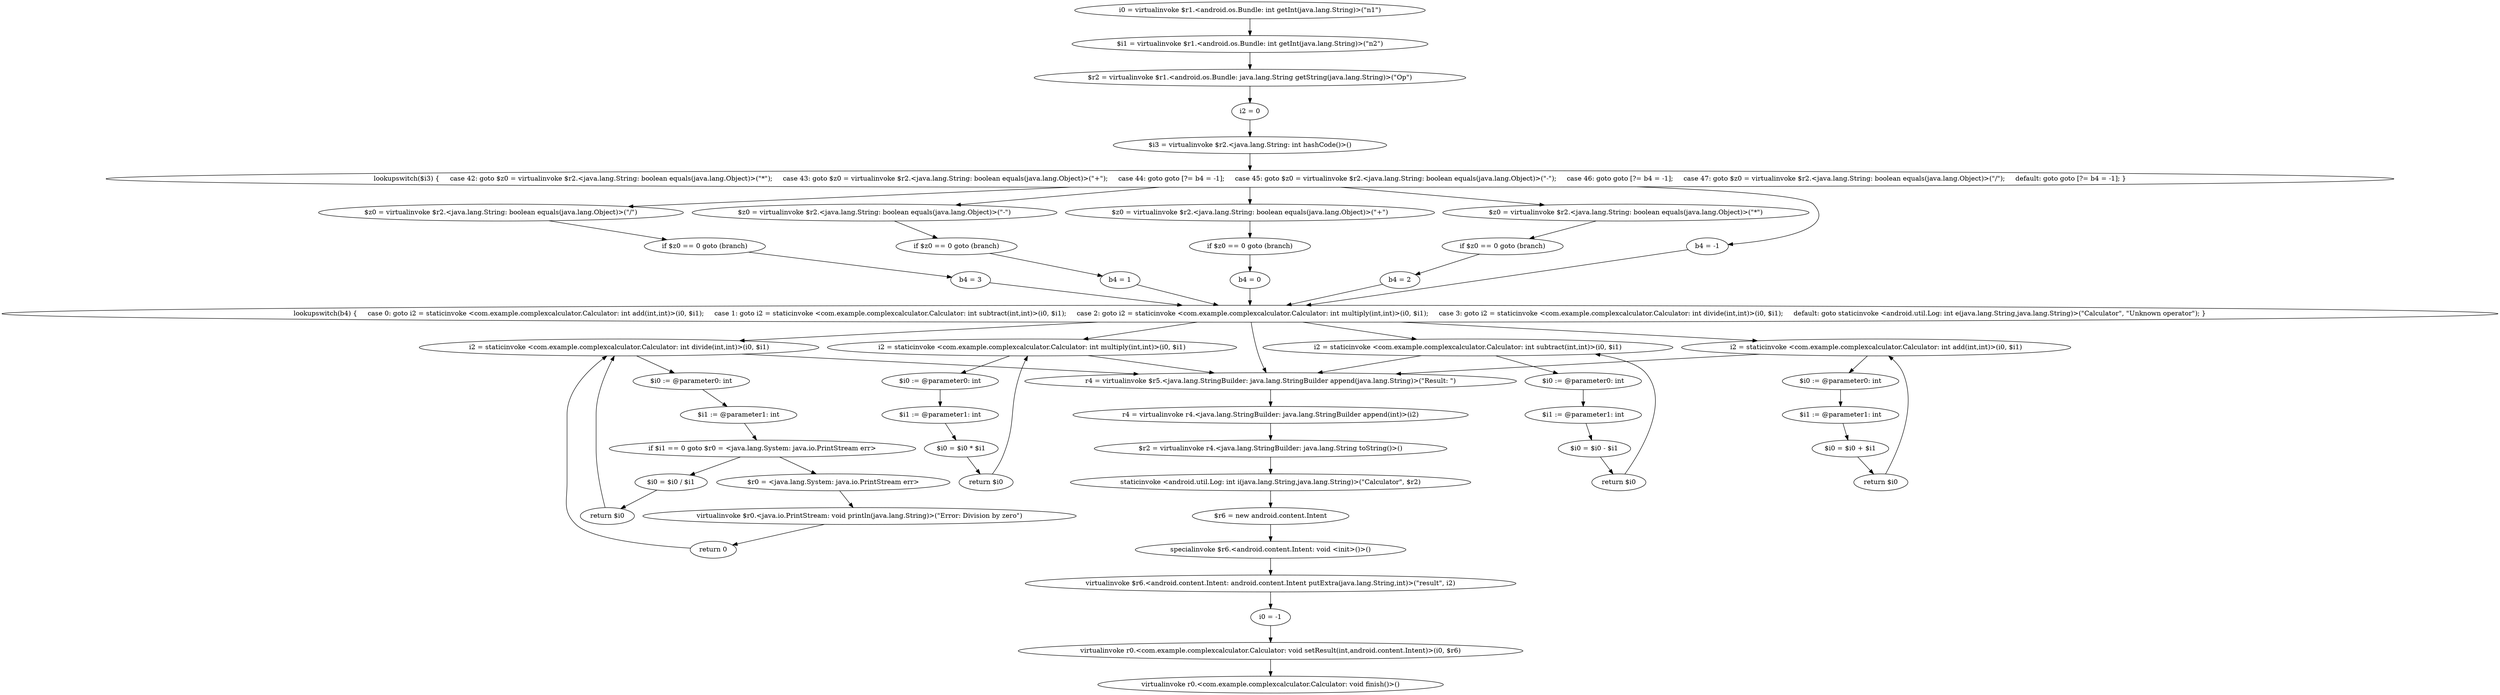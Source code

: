 digraph com_example_complexcalculator_Calculator_onCreate {
node400064645 [label="i0 = virtualinvoke $r1.<android.os.Bundle: int getInt(java.lang.String)>(\"n1\")"];
node58124759 [label="$i1 = virtualinvoke $r1.<android.os.Bundle: int getInt(java.lang.String)>(\"n2\")"];
node663202836 [label="$r2 = virtualinvoke $r1.<android.os.Bundle: java.lang.String getString(java.lang.String)>(\"Op\")"];
node260209578 [label="i2 = 0"];
node482214359 [label="$i3 = virtualinvoke $r2.<java.lang.String: int hashCode()>()"];
node2033286533 [label="lookupswitch($i3) {     case 42: goto $z0 = virtualinvoke $r2.<java.lang.String: boolean equals(java.lang.Object)>(\"*\");     case 43: goto $z0 = virtualinvoke $r2.<java.lang.String: boolean equals(java.lang.Object)>(\"+\");     case 44: goto goto [?= b4 = -1];     case 45: goto $z0 = virtualinvoke $r2.<java.lang.String: boolean equals(java.lang.Object)>(\"-\");     case 46: goto goto [?= b4 = -1];     case 47: goto $z0 = virtualinvoke $r2.<java.lang.String: boolean equals(java.lang.Object)>(\"/\");     default: goto goto [?= b4 = -1]; }"];
node418650628 [label="$z0 = virtualinvoke $r2.<java.lang.String: boolean equals(java.lang.Object)>(\"/\")"];
node347629059 [label="if $z0 == 0 goto (branch)"];
node1025128074 [label="b4 = 3"];
node641680101 [label="$z0 = virtualinvoke $r2.<java.lang.String: boolean equals(java.lang.Object)>(\"-\")"];
node2125954561 [label="if $z0 == 0 goto (branch)"];
node175558265 [label="b4 = 1"];
node892161322 [label="$z0 = virtualinvoke $r2.<java.lang.String: boolean equals(java.lang.Object)>(\"+\")"];
node1262091063 [label="if $z0 == 0 goto (branch)"];
node1083141546 [label="b4 = 0"];
node814252463 [label="$z0 = virtualinvoke $r2.<java.lang.String: boolean equals(java.lang.Object)>(\"*\")"];
node891254163 [label="if $z0 == 0 goto (branch)"];
node1619310946 [label="b4 = 2"];
node367283091 [label="b4 = -1"];
node583166148 [label="lookupswitch(b4) {     case 0: goto i2 = staticinvoke <com.example.complexcalculator.Calculator: int add(int,int)>(i0, $i1);     case 1: goto i2 = staticinvoke <com.example.complexcalculator.Calculator: int subtract(int,int)>(i0, $i1);     case 2: goto i2 = staticinvoke <com.example.complexcalculator.Calculator: int multiply(int,int)>(i0, $i1);     case 3: goto i2 = staticinvoke <com.example.complexcalculator.Calculator: int divide(int,int)>(i0, $i1);     default: goto staticinvoke <android.util.Log: int e(java.lang.String,java.lang.String)>(\"Calculator\", \"Unknown operator\"); }"];
node202437888 [label="i2 = staticinvoke <com.example.complexcalculator.Calculator: int divide(int,int)>(i0, $i1)"];
node1636205747 [label="$i0 := @parameter0: int"];
node1319202456 [label="$i1 := @parameter1: int"];
node1888404293 [label="if $i1 == 0 goto $r0 = <java.lang.System: java.io.PrintStream err>"];
node2137841200 [label="$i0 = $i0 / $i1"];
node767925679 [label="return $i0"];
node242146297 [label="$r0 = <java.lang.System: java.io.PrintStream err>"];
node1925631026 [label="virtualinvoke $r0.<java.io.PrintStream: void println(java.lang.String)>(\"Error: Division by zero\")"];
node195470263 [label="return 0"];
node1728805759 [label="i2 = staticinvoke <com.example.complexcalculator.Calculator: int multiply(int,int)>(i0, $i1)"];
node1404486013 [label="$i0 := @parameter0: int"];
node1364893049 [label="$i1 := @parameter1: int"];
node2102518686 [label="$i0 = $i0 * $i1"];
node2028275736 [label="return $i0"];
node874851842 [label="i2 = staticinvoke <com.example.complexcalculator.Calculator: int subtract(int,int)>(i0, $i1)"];
node1924838734 [label="$i0 := @parameter0: int"];
node739559370 [label="$i1 := @parameter1: int"];
node911201850 [label="$i0 = $i0 - $i1"];
node1022324142 [label="return $i0"];
node1071147421 [label="i2 = staticinvoke <com.example.complexcalculator.Calculator: int add(int,int)>(i0, $i1)"];
node1935301237 [label="$i0 := @parameter0: int"];
node273420325 [label="$i1 := @parameter1: int"];
node66183053 [label="$i0 = $i0 + $i1"];
node1934371566 [label="return $i0"];
node1702884918 [label="r4 = virtualinvoke $r5.<java.lang.StringBuilder: java.lang.StringBuilder append(java.lang.String)>(\"Result: \")"];
node1245796857 [label="r4 = virtualinvoke r4.<java.lang.StringBuilder: java.lang.StringBuilder append(int)>(i2)"];
node730040967 [label="$r2 = virtualinvoke r4.<java.lang.StringBuilder: java.lang.String toString()>()"];
node1715332204 [label="staticinvoke <android.util.Log: int i(java.lang.String,java.lang.String)>(\"Calculator\", $r2)"];
node1866822922 [label="$r6 = new android.content.Intent"];
node1478823383 [label="specialinvoke $r6.<android.content.Intent: void <init>()>()"];
node1753621100 [label="virtualinvoke $r6.<android.content.Intent: android.content.Intent putExtra(java.lang.String,int)>(\"result\", i2)"];
node20945514 [label="i0 = -1"];
node749729619 [label="virtualinvoke r0.<com.example.complexcalculator.Calculator: void setResult(int,android.content.Intent)>(i0, $r6)"];
node1553206436 [label="virtualinvoke r0.<com.example.complexcalculator.Calculator: void finish()>()"];
node400064645 -> node58124759 ;
node58124759 -> node663202836 ;
node663202836 -> node260209578 ;
node260209578 -> node482214359 ;
node482214359 -> node2033286533 ;
node2033286533 -> node418650628 ;
node418650628 -> node347629059 ;
node347629059 -> node1025128074 ;
node2033286533 -> node641680101 ;
node641680101 -> node2125954561 ;
node2125954561 -> node175558265 ;
node2033286533 -> node892161322 ;
node892161322 -> node1262091063 ;
node1262091063 -> node1083141546 ;
node2033286533 -> node814252463 ;
node814252463 -> node891254163 ;
node891254163 -> node1619310946 ;
node1025128074 -> node583166148 ;
node175558265 -> node583166148 ;
node1083141546 -> node583166148 ;
node1619310946 -> node583166148 ;
node367283091 -> node583166148 ;
node583166148 -> node202437888 ;
node202437888 -> node1636205747 ;
node1636205747 -> node1319202456 ;
node1319202456 -> node1888404293 ;
node1888404293 -> node2137841200 ;
node2137841200 -> node767925679 ;
node767925679 -> node202437888 ;
node1888404293 -> node242146297 ;
node242146297 -> node1925631026 ;
node1925631026 -> node195470263 ;
node195470263 -> node202437888 ;
node583166148 -> node1728805759 ;
node1728805759 -> node1404486013 ;
node1404486013 -> node1364893049 ;
node1364893049 -> node2102518686 ;
node2102518686 -> node2028275736 ;
node2028275736 -> node1728805759 ;
node583166148 -> node874851842 ;
node874851842 -> node1924838734 ;
node1924838734 -> node739559370 ;
node739559370 -> node911201850 ;
node911201850 -> node1022324142 ;
node1022324142 -> node874851842 ;
node583166148 -> node1071147421 ;
node1071147421 -> node1935301237 ;
node1935301237 -> node273420325 ;
node273420325 -> node66183053 ;
node66183053 -> node1934371566 ;
node1934371566 -> node1071147421 ;
node583166148 -> node1702884918 ;
node202437888 -> node1702884918 ;
node1728805759 -> node1702884918 ;
node874851842 -> node1702884918 ;
node1071147421 -> node1702884918 ;
node1702884918 -> node1245796857 ;
node1245796857 -> node730040967 ;
node730040967 -> node1715332204 ;
node1715332204 -> node1866822922 ;
node1866822922 -> node1478823383 ;
node1478823383 -> node1753621100 ;
node1753621100 -> node20945514 ;
node20945514 -> node749729619 ;
node749729619 -> node1553206436 ;
node2033286533 -> node367283091 ;
}